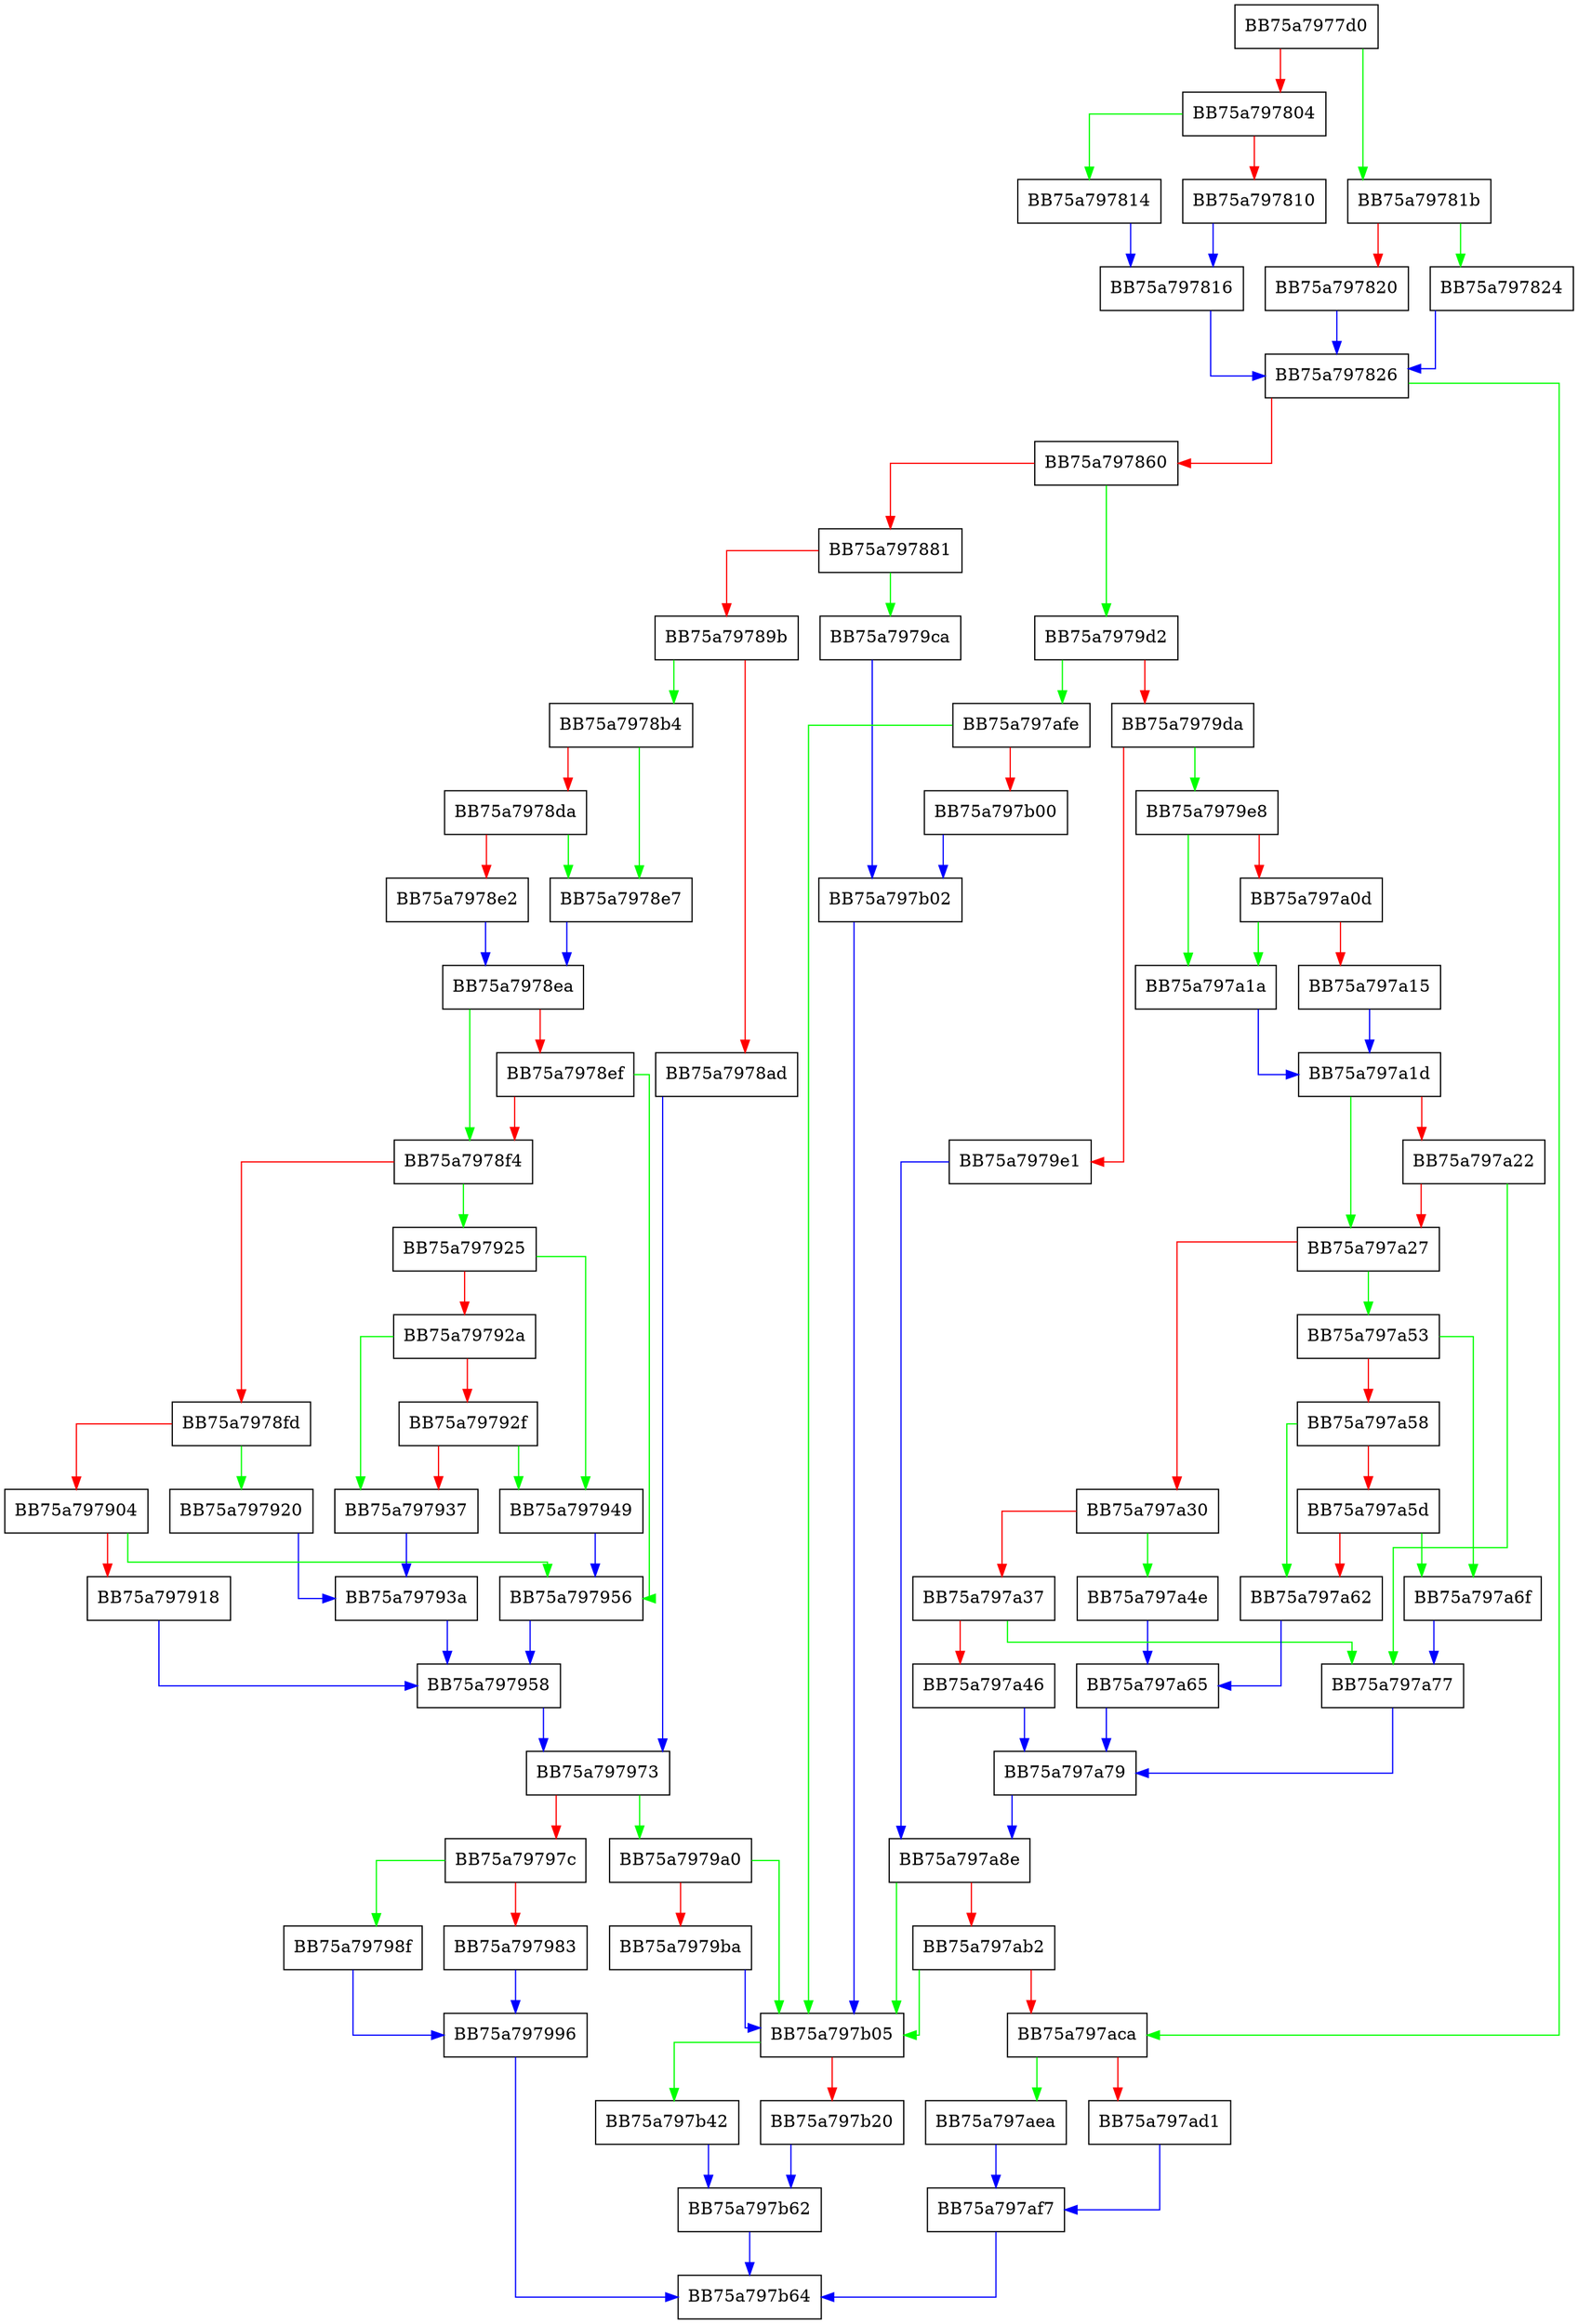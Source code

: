 digraph assemble_floating_point_value {
  node [shape="box"];
  graph [splines=ortho];
  BB75a7977d0 -> BB75a79781b [color="green"];
  BB75a7977d0 -> BB75a797804 [color="red"];
  BB75a797804 -> BB75a797814 [color="green"];
  BB75a797804 -> BB75a797810 [color="red"];
  BB75a797810 -> BB75a797816 [color="blue"];
  BB75a797814 -> BB75a797816 [color="blue"];
  BB75a797816 -> BB75a797826 [color="blue"];
  BB75a79781b -> BB75a797824 [color="green"];
  BB75a79781b -> BB75a797820 [color="red"];
  BB75a797820 -> BB75a797826 [color="blue"];
  BB75a797824 -> BB75a797826 [color="blue"];
  BB75a797826 -> BB75a797aca [color="green"];
  BB75a797826 -> BB75a797860 [color="red"];
  BB75a797860 -> BB75a7979d2 [color="green"];
  BB75a797860 -> BB75a797881 [color="red"];
  BB75a797881 -> BB75a7979ca [color="green"];
  BB75a797881 -> BB75a79789b [color="red"];
  BB75a79789b -> BB75a7978b4 [color="green"];
  BB75a79789b -> BB75a7978ad [color="red"];
  BB75a7978ad -> BB75a797973 [color="blue"];
  BB75a7978b4 -> BB75a7978e7 [color="green"];
  BB75a7978b4 -> BB75a7978da [color="red"];
  BB75a7978da -> BB75a7978e7 [color="green"];
  BB75a7978da -> BB75a7978e2 [color="red"];
  BB75a7978e2 -> BB75a7978ea [color="blue"];
  BB75a7978e7 -> BB75a7978ea [color="blue"];
  BB75a7978ea -> BB75a7978f4 [color="green"];
  BB75a7978ea -> BB75a7978ef [color="red"];
  BB75a7978ef -> BB75a797956 [color="green"];
  BB75a7978ef -> BB75a7978f4 [color="red"];
  BB75a7978f4 -> BB75a797925 [color="green"];
  BB75a7978f4 -> BB75a7978fd [color="red"];
  BB75a7978fd -> BB75a797920 [color="green"];
  BB75a7978fd -> BB75a797904 [color="red"];
  BB75a797904 -> BB75a797956 [color="green"];
  BB75a797904 -> BB75a797918 [color="red"];
  BB75a797918 -> BB75a797958 [color="blue"];
  BB75a797920 -> BB75a79793a [color="blue"];
  BB75a797925 -> BB75a797949 [color="green"];
  BB75a797925 -> BB75a79792a [color="red"];
  BB75a79792a -> BB75a797937 [color="green"];
  BB75a79792a -> BB75a79792f [color="red"];
  BB75a79792f -> BB75a797949 [color="green"];
  BB75a79792f -> BB75a797937 [color="red"];
  BB75a797937 -> BB75a79793a [color="blue"];
  BB75a79793a -> BB75a797958 [color="blue"];
  BB75a797949 -> BB75a797956 [color="blue"];
  BB75a797956 -> BB75a797958 [color="blue"];
  BB75a797958 -> BB75a797973 [color="blue"];
  BB75a797973 -> BB75a7979a0 [color="green"];
  BB75a797973 -> BB75a79797c [color="red"];
  BB75a79797c -> BB75a79798f [color="green"];
  BB75a79797c -> BB75a797983 [color="red"];
  BB75a797983 -> BB75a797996 [color="blue"];
  BB75a79798f -> BB75a797996 [color="blue"];
  BB75a797996 -> BB75a797b64 [color="blue"];
  BB75a7979a0 -> BB75a797b05 [color="green"];
  BB75a7979a0 -> BB75a7979ba [color="red"];
  BB75a7979ba -> BB75a797b05 [color="blue"];
  BB75a7979ca -> BB75a797b02 [color="blue"];
  BB75a7979d2 -> BB75a797afe [color="green"];
  BB75a7979d2 -> BB75a7979da [color="red"];
  BB75a7979da -> BB75a7979e8 [color="green"];
  BB75a7979da -> BB75a7979e1 [color="red"];
  BB75a7979e1 -> BB75a797a8e [color="blue"];
  BB75a7979e8 -> BB75a797a1a [color="green"];
  BB75a7979e8 -> BB75a797a0d [color="red"];
  BB75a797a0d -> BB75a797a1a [color="green"];
  BB75a797a0d -> BB75a797a15 [color="red"];
  BB75a797a15 -> BB75a797a1d [color="blue"];
  BB75a797a1a -> BB75a797a1d [color="blue"];
  BB75a797a1d -> BB75a797a27 [color="green"];
  BB75a797a1d -> BB75a797a22 [color="red"];
  BB75a797a22 -> BB75a797a77 [color="green"];
  BB75a797a22 -> BB75a797a27 [color="red"];
  BB75a797a27 -> BB75a797a53 [color="green"];
  BB75a797a27 -> BB75a797a30 [color="red"];
  BB75a797a30 -> BB75a797a4e [color="green"];
  BB75a797a30 -> BB75a797a37 [color="red"];
  BB75a797a37 -> BB75a797a77 [color="green"];
  BB75a797a37 -> BB75a797a46 [color="red"];
  BB75a797a46 -> BB75a797a79 [color="blue"];
  BB75a797a4e -> BB75a797a65 [color="blue"];
  BB75a797a53 -> BB75a797a6f [color="green"];
  BB75a797a53 -> BB75a797a58 [color="red"];
  BB75a797a58 -> BB75a797a62 [color="green"];
  BB75a797a58 -> BB75a797a5d [color="red"];
  BB75a797a5d -> BB75a797a6f [color="green"];
  BB75a797a5d -> BB75a797a62 [color="red"];
  BB75a797a62 -> BB75a797a65 [color="blue"];
  BB75a797a65 -> BB75a797a79 [color="blue"];
  BB75a797a6f -> BB75a797a77 [color="blue"];
  BB75a797a77 -> BB75a797a79 [color="blue"];
  BB75a797a79 -> BB75a797a8e [color="blue"];
  BB75a797a8e -> BB75a797b05 [color="green"];
  BB75a797a8e -> BB75a797ab2 [color="red"];
  BB75a797ab2 -> BB75a797b05 [color="green"];
  BB75a797ab2 -> BB75a797aca [color="red"];
  BB75a797aca -> BB75a797aea [color="green"];
  BB75a797aca -> BB75a797ad1 [color="red"];
  BB75a797ad1 -> BB75a797af7 [color="blue"];
  BB75a797aea -> BB75a797af7 [color="blue"];
  BB75a797af7 -> BB75a797b64 [color="blue"];
  BB75a797afe -> BB75a797b05 [color="green"];
  BB75a797afe -> BB75a797b00 [color="red"];
  BB75a797b00 -> BB75a797b02 [color="blue"];
  BB75a797b02 -> BB75a797b05 [color="blue"];
  BB75a797b05 -> BB75a797b42 [color="green"];
  BB75a797b05 -> BB75a797b20 [color="red"];
  BB75a797b20 -> BB75a797b62 [color="blue"];
  BB75a797b42 -> BB75a797b62 [color="blue"];
  BB75a797b62 -> BB75a797b64 [color="blue"];
}